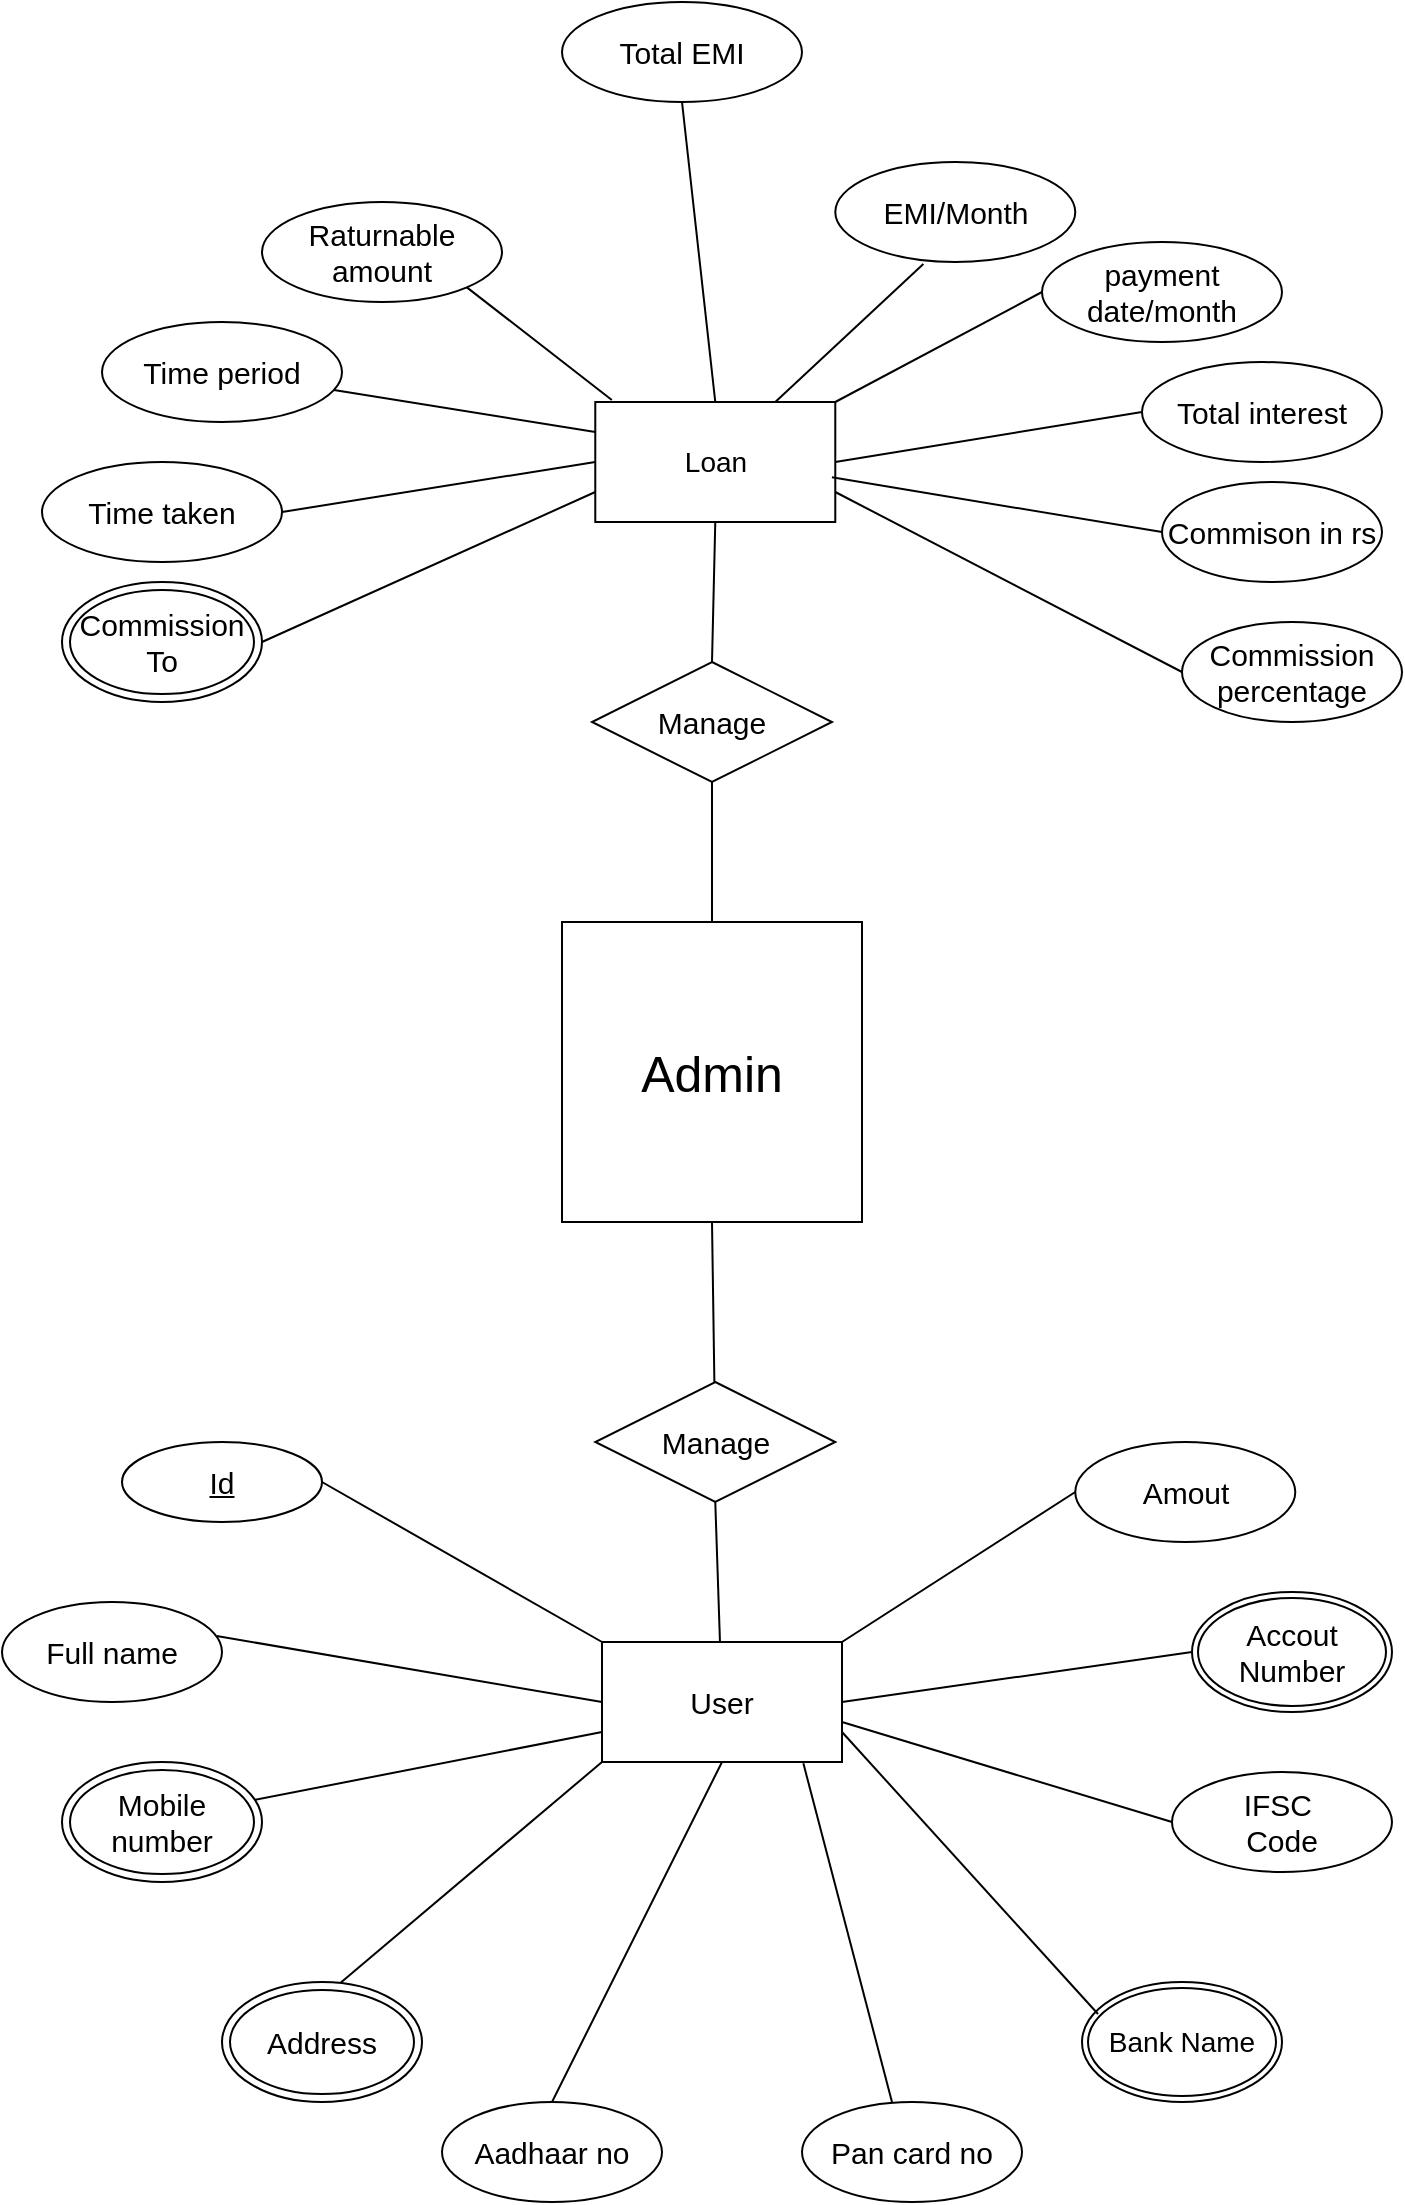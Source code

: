 <mxfile version="20.5.2" type="device"><diagram id="Yeyp4bYApBOF8YUd4klw" name="Page-1"><mxGraphModel dx="1422" dy="1900" grid="1" gridSize="10" guides="1" tooltips="1" connect="1" arrows="1" fold="1" page="1" pageScale="1" pageWidth="850" pageHeight="1100" math="0" shadow="0"><root><mxCell id="0"/><mxCell id="1" parent="0"/><mxCell id="j0fmLMRPRFX_gL6jugPW-2" value="Admin" style="whiteSpace=wrap;html=1;aspect=fixed;fontSize=25;" parent="1" vertex="1"><mxGeometry x="330" y="220" width="150" height="150" as="geometry"/></mxCell><mxCell id="j0fmLMRPRFX_gL6jugPW-4" value="Loan" style="rounded=0;whiteSpace=wrap;html=1;fontSize=14;" parent="1" vertex="1"><mxGeometry x="346.64" y="-40" width="120" height="60" as="geometry"/></mxCell><mxCell id="j0fmLMRPRFX_gL6jugPW-5" value="User&lt;font style=&quot;font-size: 15px;&quot;&gt;&lt;br style=&quot;font-size: 15px;&quot;&gt;&lt;/font&gt;" style="rounded=0;whiteSpace=wrap;html=1;fontSize=15;" parent="1" vertex="1"><mxGeometry x="350" y="580" width="120" height="60" as="geometry"/></mxCell><mxCell id="j0fmLMRPRFX_gL6jugPW-6" value="" style="endArrow=none;html=1;entryX=0.5;entryY=1;entryDx=0;entryDy=0;exitX=0.5;exitY=0;exitDx=0;exitDy=0;" parent="1" source="cJxoEeIZO6PlX0RT_dms-3" target="j0fmLMRPRFX_gL6jugPW-4" edge="1"><mxGeometry width="50" height="50" relative="1" as="geometry"><mxPoint x="460" y="220" as="sourcePoint"/><mxPoint x="510" y="170" as="targetPoint"/></mxGeometry></mxCell><mxCell id="j0fmLMRPRFX_gL6jugPW-7" value="" style="endArrow=none;html=1;entryX=0.5;entryY=1;entryDx=0;entryDy=0;" parent="1" source="cJxoEeIZO6PlX0RT_dms-2" target="j0fmLMRPRFX_gL6jugPW-2" edge="1"><mxGeometry width="50" height="50" relative="1" as="geometry"><mxPoint x="260" y="400" as="sourcePoint"/><mxPoint x="310" y="350" as="targetPoint"/></mxGeometry></mxCell><mxCell id="j0fmLMRPRFX_gL6jugPW-21" value="Full name" style="ellipse;whiteSpace=wrap;html=1;fontSize=15;" parent="1" vertex="1"><mxGeometry x="50" y="560" width="110" height="50" as="geometry"/></mxCell><mxCell id="j0fmLMRPRFX_gL6jugPW-27" value="Amout" style="ellipse;whiteSpace=wrap;html=1;fontSize=15;" parent="1" vertex="1"><mxGeometry x="586.64" y="480" width="110" height="50" as="geometry"/></mxCell><mxCell id="j0fmLMRPRFX_gL6jugPW-29" value="Commison in rs" style="ellipse;whiteSpace=wrap;html=1;fontSize=15;" parent="1" vertex="1"><mxGeometry x="630" width="110" height="50" as="geometry"/></mxCell><mxCell id="j0fmLMRPRFX_gL6jugPW-30" value="Commission percentage" style="ellipse;whiteSpace=wrap;html=1;fontSize=15;" parent="1" vertex="1"><mxGeometry x="640" y="70" width="110" height="50" as="geometry"/></mxCell><mxCell id="j0fmLMRPRFX_gL6jugPW-31" value="Aadhaar no" style="ellipse;whiteSpace=wrap;html=1;fontSize=15;" parent="1" vertex="1"><mxGeometry x="270" y="810" width="110" height="50" as="geometry"/></mxCell><mxCell id="j0fmLMRPRFX_gL6jugPW-32" value="Pan card no" style="ellipse;whiteSpace=wrap;html=1;fontSize=15;" parent="1" vertex="1"><mxGeometry x="450" y="810" width="110" height="50" as="geometry"/></mxCell><mxCell id="j0fmLMRPRFX_gL6jugPW-33" value="" style="endArrow=none;html=1;fontSize=15;entryX=0;entryY=0;entryDx=0;entryDy=0;exitX=1;exitY=0.5;exitDx=0;exitDy=0;" parent="1" source="cJxoEeIZO6PlX0RT_dms-1" target="j0fmLMRPRFX_gL6jugPW-5" edge="1"><mxGeometry width="50" height="50" relative="1" as="geometry"><mxPoint x="220" y="515" as="sourcePoint"/><mxPoint x="380" y="490" as="targetPoint"/></mxGeometry></mxCell><mxCell id="j0fmLMRPRFX_gL6jugPW-34" value="" style="endArrow=none;html=1;fontSize=15;entryX=0;entryY=0.75;entryDx=0;entryDy=0;exitX=0.927;exitY=0.328;exitDx=0;exitDy=0;exitPerimeter=0;" parent="1" source="j0fmLMRPRFX_gL6jugPW-44" target="j0fmLMRPRFX_gL6jugPW-5" edge="1"><mxGeometry width="50" height="50" relative="1" as="geometry"><mxPoint x="208.363" y="632.368" as="sourcePoint"/><mxPoint x="345" y="500" as="targetPoint"/></mxGeometry></mxCell><mxCell id="j0fmLMRPRFX_gL6jugPW-35" value="" style="endArrow=none;html=1;fontSize=15;entryX=0;entryY=1;entryDx=0;entryDy=0;exitX=0.593;exitY=0.006;exitDx=0;exitDy=0;exitPerimeter=0;" parent="1" source="j0fmLMRPRFX_gL6jugPW-45" target="j0fmLMRPRFX_gL6jugPW-5" edge="1"><mxGeometry width="50" height="50" relative="1" as="geometry"><mxPoint x="266.68" y="713" as="sourcePoint"/><mxPoint x="355" y="500" as="targetPoint"/></mxGeometry></mxCell><mxCell id="j0fmLMRPRFX_gL6jugPW-36" value="" style="endArrow=none;html=1;fontSize=15;exitX=0.5;exitY=0;exitDx=0;exitDy=0;entryX=0.5;entryY=1;entryDx=0;entryDy=0;" parent="1" source="j0fmLMRPRFX_gL6jugPW-31" target="j0fmLMRPRFX_gL6jugPW-5" edge="1"><mxGeometry width="50" height="50" relative="1" as="geometry"><mxPoint x="270" y="535" as="sourcePoint"/><mxPoint x="390" y="560" as="targetPoint"/></mxGeometry></mxCell><mxCell id="j0fmLMRPRFX_gL6jugPW-37" value="" style="endArrow=none;html=1;fontSize=15;entryX=0.839;entryY=1.011;entryDx=0;entryDy=0;exitX=0.409;exitY=0;exitDx=0;exitDy=0;exitPerimeter=0;entryPerimeter=0;" parent="1" source="j0fmLMRPRFX_gL6jugPW-32" target="j0fmLMRPRFX_gL6jugPW-5" edge="1"><mxGeometry width="50" height="50" relative="1" as="geometry"><mxPoint x="290" y="535" as="sourcePoint"/><mxPoint x="385" y="500" as="targetPoint"/></mxGeometry></mxCell><mxCell id="j0fmLMRPRFX_gL6jugPW-38" value="" style="endArrow=none;html=1;fontSize=15;entryX=1;entryY=0.5;entryDx=0;entryDy=0;exitX=0;exitY=0.5;exitDx=0;exitDy=0;" parent="1" source="An-kHcCoW4VrTRkqA6UO-2" target="j0fmLMRPRFX_gL6jugPW-5" edge="1"><mxGeometry width="50" height="50" relative="1" as="geometry"><mxPoint x="590" y="620" as="sourcePoint"/><mxPoint x="405" y="500" as="targetPoint"/></mxGeometry></mxCell><mxCell id="j0fmLMRPRFX_gL6jugPW-39" value="" style="endArrow=none;html=1;fontSize=15;entryX=1;entryY=0;entryDx=0;entryDy=0;exitX=0;exitY=0.5;exitDx=0;exitDy=0;" parent="1" source="j0fmLMRPRFX_gL6jugPW-27" target="j0fmLMRPRFX_gL6jugPW-5" edge="1"><mxGeometry width="50" height="50" relative="1" as="geometry"><mxPoint x="330" y="535" as="sourcePoint"/><mxPoint x="425" y="500" as="targetPoint"/></mxGeometry></mxCell><mxCell id="j0fmLMRPRFX_gL6jugPW-40" value="" style="endArrow=none;html=1;fontSize=15;exitX=1;exitY=0.5;exitDx=0;exitDy=0;entryX=0;entryY=0.75;entryDx=0;entryDy=0;" parent="1" source="j0fmLMRPRFX_gL6jugPW-72" target="j0fmLMRPRFX_gL6jugPW-4" edge="1"><mxGeometry width="50" height="50" relative="1" as="geometry"><mxPoint x="599.14" y="243" as="sourcePoint"/><mxPoint x="350" y="140" as="targetPoint"/></mxGeometry></mxCell><mxCell id="j0fmLMRPRFX_gL6jugPW-41" value="" style="endArrow=none;html=1;fontSize=15;entryX=1;entryY=0.75;entryDx=0;entryDy=0;exitX=0;exitY=0.5;exitDx=0;exitDy=0;" parent="1" source="j0fmLMRPRFX_gL6jugPW-30" target="j0fmLMRPRFX_gL6jugPW-4" edge="1"><mxGeometry width="50" height="50" relative="1" as="geometry"><mxPoint x="580" y="160" as="sourcePoint"/><mxPoint x="465" y="500" as="targetPoint"/><Array as="points"/></mxGeometry></mxCell><mxCell id="j0fmLMRPRFX_gL6jugPW-42" value="" style="endArrow=none;html=1;fontSize=15;entryX=0.986;entryY=0.628;entryDx=0;entryDy=0;exitX=0;exitY=0.5;exitDx=0;exitDy=0;entryPerimeter=0;" parent="1" source="j0fmLMRPRFX_gL6jugPW-29" target="j0fmLMRPRFX_gL6jugPW-4" edge="1"><mxGeometry width="50" height="50" relative="1" as="geometry"><mxPoint x="340" y="595" as="sourcePoint"/><mxPoint x="435" y="560" as="targetPoint"/></mxGeometry></mxCell><mxCell id="j0fmLMRPRFX_gL6jugPW-43" value="" style="endArrow=none;html=1;fontSize=15;entryX=0;entryY=0.5;entryDx=0;entryDy=0;exitX=0.976;exitY=0.34;exitDx=0;exitDy=0;exitPerimeter=0;" parent="1" source="j0fmLMRPRFX_gL6jugPW-21" target="j0fmLMRPRFX_gL6jugPW-5" edge="1"><mxGeometry width="50" height="50" relative="1" as="geometry"><mxPoint x="220" y="600" as="sourcePoint"/><mxPoint x="270" y="550" as="targetPoint"/></mxGeometry></mxCell><mxCell id="j0fmLMRPRFX_gL6jugPW-44" value="Mobile number" style="ellipse;shape=doubleEllipse;whiteSpace=wrap;html=1;fontSize=15;" parent="1" vertex="1"><mxGeometry x="80" y="640" width="100" height="60" as="geometry"/></mxCell><mxCell id="j0fmLMRPRFX_gL6jugPW-45" value="Address" style="ellipse;shape=doubleEllipse;whiteSpace=wrap;html=1;fontSize=15;" parent="1" vertex="1"><mxGeometry x="160" y="750" width="100" height="60" as="geometry"/></mxCell><mxCell id="j0fmLMRPRFX_gL6jugPW-53" value="Time taken" style="ellipse;whiteSpace=wrap;html=1;fontSize=15;" parent="1" vertex="1"><mxGeometry x="70" y="-10" width="120" height="50" as="geometry"/></mxCell><mxCell id="j0fmLMRPRFX_gL6jugPW-54" value="Time period" style="ellipse;whiteSpace=wrap;html=1;fontSize=15;" parent="1" vertex="1"><mxGeometry x="100" y="-80" width="120" height="50" as="geometry"/></mxCell><mxCell id="j0fmLMRPRFX_gL6jugPW-55" value="Raturnable amount" style="ellipse;whiteSpace=wrap;html=1;fontSize=15;" parent="1" vertex="1"><mxGeometry x="180" y="-140" width="120" height="50" as="geometry"/></mxCell><mxCell id="j0fmLMRPRFX_gL6jugPW-58" value="EMI/Month" style="ellipse;whiteSpace=wrap;html=1;fontSize=15;" parent="1" vertex="1"><mxGeometry x="466.64" y="-160" width="120" height="50" as="geometry"/></mxCell><mxCell id="j0fmLMRPRFX_gL6jugPW-59" value="payment date/month" style="ellipse;whiteSpace=wrap;html=1;fontSize=15;" parent="1" vertex="1"><mxGeometry x="570" y="-120" width="120" height="50" as="geometry"/></mxCell><mxCell id="j0fmLMRPRFX_gL6jugPW-60" value="Total interest" style="ellipse;whiteSpace=wrap;html=1;fontSize=15;" parent="1" vertex="1"><mxGeometry x="620" y="-60" width="120" height="50" as="geometry"/></mxCell><mxCell id="j0fmLMRPRFX_gL6jugPW-62" value="Total EMI" style="ellipse;whiteSpace=wrap;html=1;fontSize=15;" parent="1" vertex="1"><mxGeometry x="330" y="-240" width="120" height="50" as="geometry"/></mxCell><mxCell id="j0fmLMRPRFX_gL6jugPW-63" value="" style="endArrow=none;html=1;fontSize=15;entryX=0.5;entryY=0;entryDx=0;entryDy=0;exitX=0.5;exitY=1;exitDx=0;exitDy=0;" parent="1" source="j0fmLMRPRFX_gL6jugPW-62" target="j0fmLMRPRFX_gL6jugPW-4" edge="1"><mxGeometry width="50" height="50" relative="1" as="geometry"><mxPoint x="390" y="-200" as="sourcePoint"/><mxPoint x="450" y="100" as="targetPoint"/></mxGeometry></mxCell><mxCell id="j0fmLMRPRFX_gL6jugPW-64" value="" style="endArrow=none;html=1;fontSize=15;entryX=0;entryY=0.5;entryDx=0;entryDy=0;exitX=1;exitY=0.5;exitDx=0;exitDy=0;" parent="1" source="j0fmLMRPRFX_gL6jugPW-4" target="j0fmLMRPRFX_gL6jugPW-60" edge="1"><mxGeometry width="50" height="50" relative="1" as="geometry"><mxPoint x="460" y="170" as="sourcePoint"/><mxPoint x="510" y="120" as="targetPoint"/></mxGeometry></mxCell><mxCell id="j0fmLMRPRFX_gL6jugPW-65" value="" style="endArrow=none;html=1;fontSize=15;entryX=0;entryY=0.5;entryDx=0;entryDy=0;exitX=1;exitY=0.5;exitDx=0;exitDy=0;" parent="1" source="j0fmLMRPRFX_gL6jugPW-53" target="j0fmLMRPRFX_gL6jugPW-4" edge="1"><mxGeometry width="50" height="50" relative="1" as="geometry"><mxPoint x="290" y="131" as="sourcePoint"/><mxPoint x="340" y="110" as="targetPoint"/></mxGeometry></mxCell><mxCell id="j0fmLMRPRFX_gL6jugPW-66" value="" style="endArrow=none;html=1;fontSize=15;entryX=0;entryY=0.5;entryDx=0;entryDy=0;exitX=1;exitY=0;exitDx=0;exitDy=0;" parent="1" source="j0fmLMRPRFX_gL6jugPW-4" target="j0fmLMRPRFX_gL6jugPW-59" edge="1"><mxGeometry width="50" height="50" relative="1" as="geometry"><mxPoint x="440" y="100" as="sourcePoint"/><mxPoint x="490" y="40" as="targetPoint"/></mxGeometry></mxCell><mxCell id="j0fmLMRPRFX_gL6jugPW-67" value="" style="endArrow=none;html=1;fontSize=15;entryX=0;entryY=0.25;entryDx=0;entryDy=0;" parent="1" source="j0fmLMRPRFX_gL6jugPW-54" target="j0fmLMRPRFX_gL6jugPW-4" edge="1"><mxGeometry width="50" height="50" relative="1" as="geometry"><mxPoint x="250" y="60" as="sourcePoint"/><mxPoint x="300" y="10" as="targetPoint"/></mxGeometry></mxCell><mxCell id="j0fmLMRPRFX_gL6jugPW-68" value="" style="endArrow=none;html=1;fontSize=15;entryX=1;entryY=1;entryDx=0;entryDy=0;exitX=0.069;exitY=-0.017;exitDx=0;exitDy=0;exitPerimeter=0;" parent="1" source="j0fmLMRPRFX_gL6jugPW-4" target="j0fmLMRPRFX_gL6jugPW-55" edge="1"><mxGeometry width="50" height="50" relative="1" as="geometry"><mxPoint x="350" y="110" as="sourcePoint"/><mxPoint x="400" y="60" as="targetPoint"/></mxGeometry></mxCell><mxCell id="j0fmLMRPRFX_gL6jugPW-70" value="" style="endArrow=none;html=1;fontSize=15;entryX=0.367;entryY=1.02;entryDx=0;entryDy=0;entryPerimeter=0;exitX=0.75;exitY=0;exitDx=0;exitDy=0;" parent="1" source="j0fmLMRPRFX_gL6jugPW-4" target="j0fmLMRPRFX_gL6jugPW-58" edge="1"><mxGeometry width="50" height="50" relative="1" as="geometry"><mxPoint x="430" y="100" as="sourcePoint"/><mxPoint x="513" y="-60" as="targetPoint"/></mxGeometry></mxCell><mxCell id="j0fmLMRPRFX_gL6jugPW-72" value="Commission&lt;br&gt;To" style="ellipse;shape=doubleEllipse;whiteSpace=wrap;html=1;fontSize=15;" parent="1" vertex="1"><mxGeometry x="80" y="50" width="100" height="60" as="geometry"/></mxCell><mxCell id="cJxoEeIZO6PlX0RT_dms-1" value="Id" style="ellipse;whiteSpace=wrap;html=1;align=center;fontStyle=4;fontSize=15;" parent="1" vertex="1"><mxGeometry x="110" y="480" width="100" height="40" as="geometry"/></mxCell><mxCell id="cJxoEeIZO6PlX0RT_dms-3" value="Manage" style="shape=rhombus;perimeter=rhombusPerimeter;whiteSpace=wrap;html=1;align=center;fontSize=15;" parent="1" vertex="1"><mxGeometry x="345" y="90" width="120" height="60" as="geometry"/></mxCell><mxCell id="cJxoEeIZO6PlX0RT_dms-4" value="" style="endArrow=none;html=1;entryX=0.5;entryY=1;entryDx=0;entryDy=0;exitX=0.5;exitY=0;exitDx=0;exitDy=0;" parent="1" source="j0fmLMRPRFX_gL6jugPW-2" target="cJxoEeIZO6PlX0RT_dms-3" edge="1"><mxGeometry width="50" height="50" relative="1" as="geometry"><mxPoint x="405" y="220" as="sourcePoint"/><mxPoint x="406.64" y="20" as="targetPoint"/></mxGeometry></mxCell><mxCell id="cJxoEeIZO6PlX0RT_dms-2" value="Manage" style="shape=rhombus;perimeter=rhombusPerimeter;whiteSpace=wrap;html=1;align=center;fontSize=15;" parent="1" vertex="1"><mxGeometry x="346.64" y="450" width="120" height="60" as="geometry"/></mxCell><mxCell id="cJxoEeIZO6PlX0RT_dms-5" value="" style="endArrow=none;html=1;entryX=0.5;entryY=1;entryDx=0;entryDy=0;" parent="1" source="j0fmLMRPRFX_gL6jugPW-5" target="cJxoEeIZO6PlX0RT_dms-2" edge="1"><mxGeometry width="50" height="50" relative="1" as="geometry"><mxPoint x="409.375" y="580" as="sourcePoint"/><mxPoint x="405" y="370" as="targetPoint"/></mxGeometry></mxCell><mxCell id="An-kHcCoW4VrTRkqA6UO-1" value="Bank Name" style="ellipse;shape=doubleEllipse;margin=3;whiteSpace=wrap;html=1;align=center;fontSize=14;" parent="1" vertex="1"><mxGeometry x="590" y="750" width="100" height="60" as="geometry"/></mxCell><mxCell id="An-kHcCoW4VrTRkqA6UO-2" value="Accout Number" style="ellipse;shape=doubleEllipse;margin=3;whiteSpace=wrap;html=1;align=center;fontSize=15;" parent="1" vertex="1"><mxGeometry x="645" y="555" width="100" height="60" as="geometry"/></mxCell><mxCell id="An-kHcCoW4VrTRkqA6UO-4" value="" style="endArrow=none;html=1;rounded=0;fontSize=15;exitX=1;exitY=0.75;exitDx=0;exitDy=0;entryX=0.08;entryY=0.267;entryDx=0;entryDy=0;entryPerimeter=0;" parent="1" source="j0fmLMRPRFX_gL6jugPW-5" target="An-kHcCoW4VrTRkqA6UO-1" edge="1"><mxGeometry width="50" height="50" relative="1" as="geometry"><mxPoint x="530" y="710" as="sourcePoint"/><mxPoint x="580" y="660" as="targetPoint"/></mxGeometry></mxCell><mxCell id="An-kHcCoW4VrTRkqA6UO-6" value="IFSC&amp;nbsp;&lt;br&gt;Code" style="ellipse;whiteSpace=wrap;html=1;fontSize=15;" parent="1" vertex="1"><mxGeometry x="635" y="645" width="110" height="50" as="geometry"/></mxCell><mxCell id="An-kHcCoW4VrTRkqA6UO-7" value="" style="endArrow=none;html=1;rounded=0;fontSize=15;entryX=0;entryY=0.5;entryDx=0;entryDy=0;" parent="1" target="An-kHcCoW4VrTRkqA6UO-6" edge="1"><mxGeometry width="50" height="50" relative="1" as="geometry"><mxPoint x="470" y="620" as="sourcePoint"/><mxPoint x="580" y="620" as="targetPoint"/></mxGeometry></mxCell></root></mxGraphModel></diagram></mxfile>